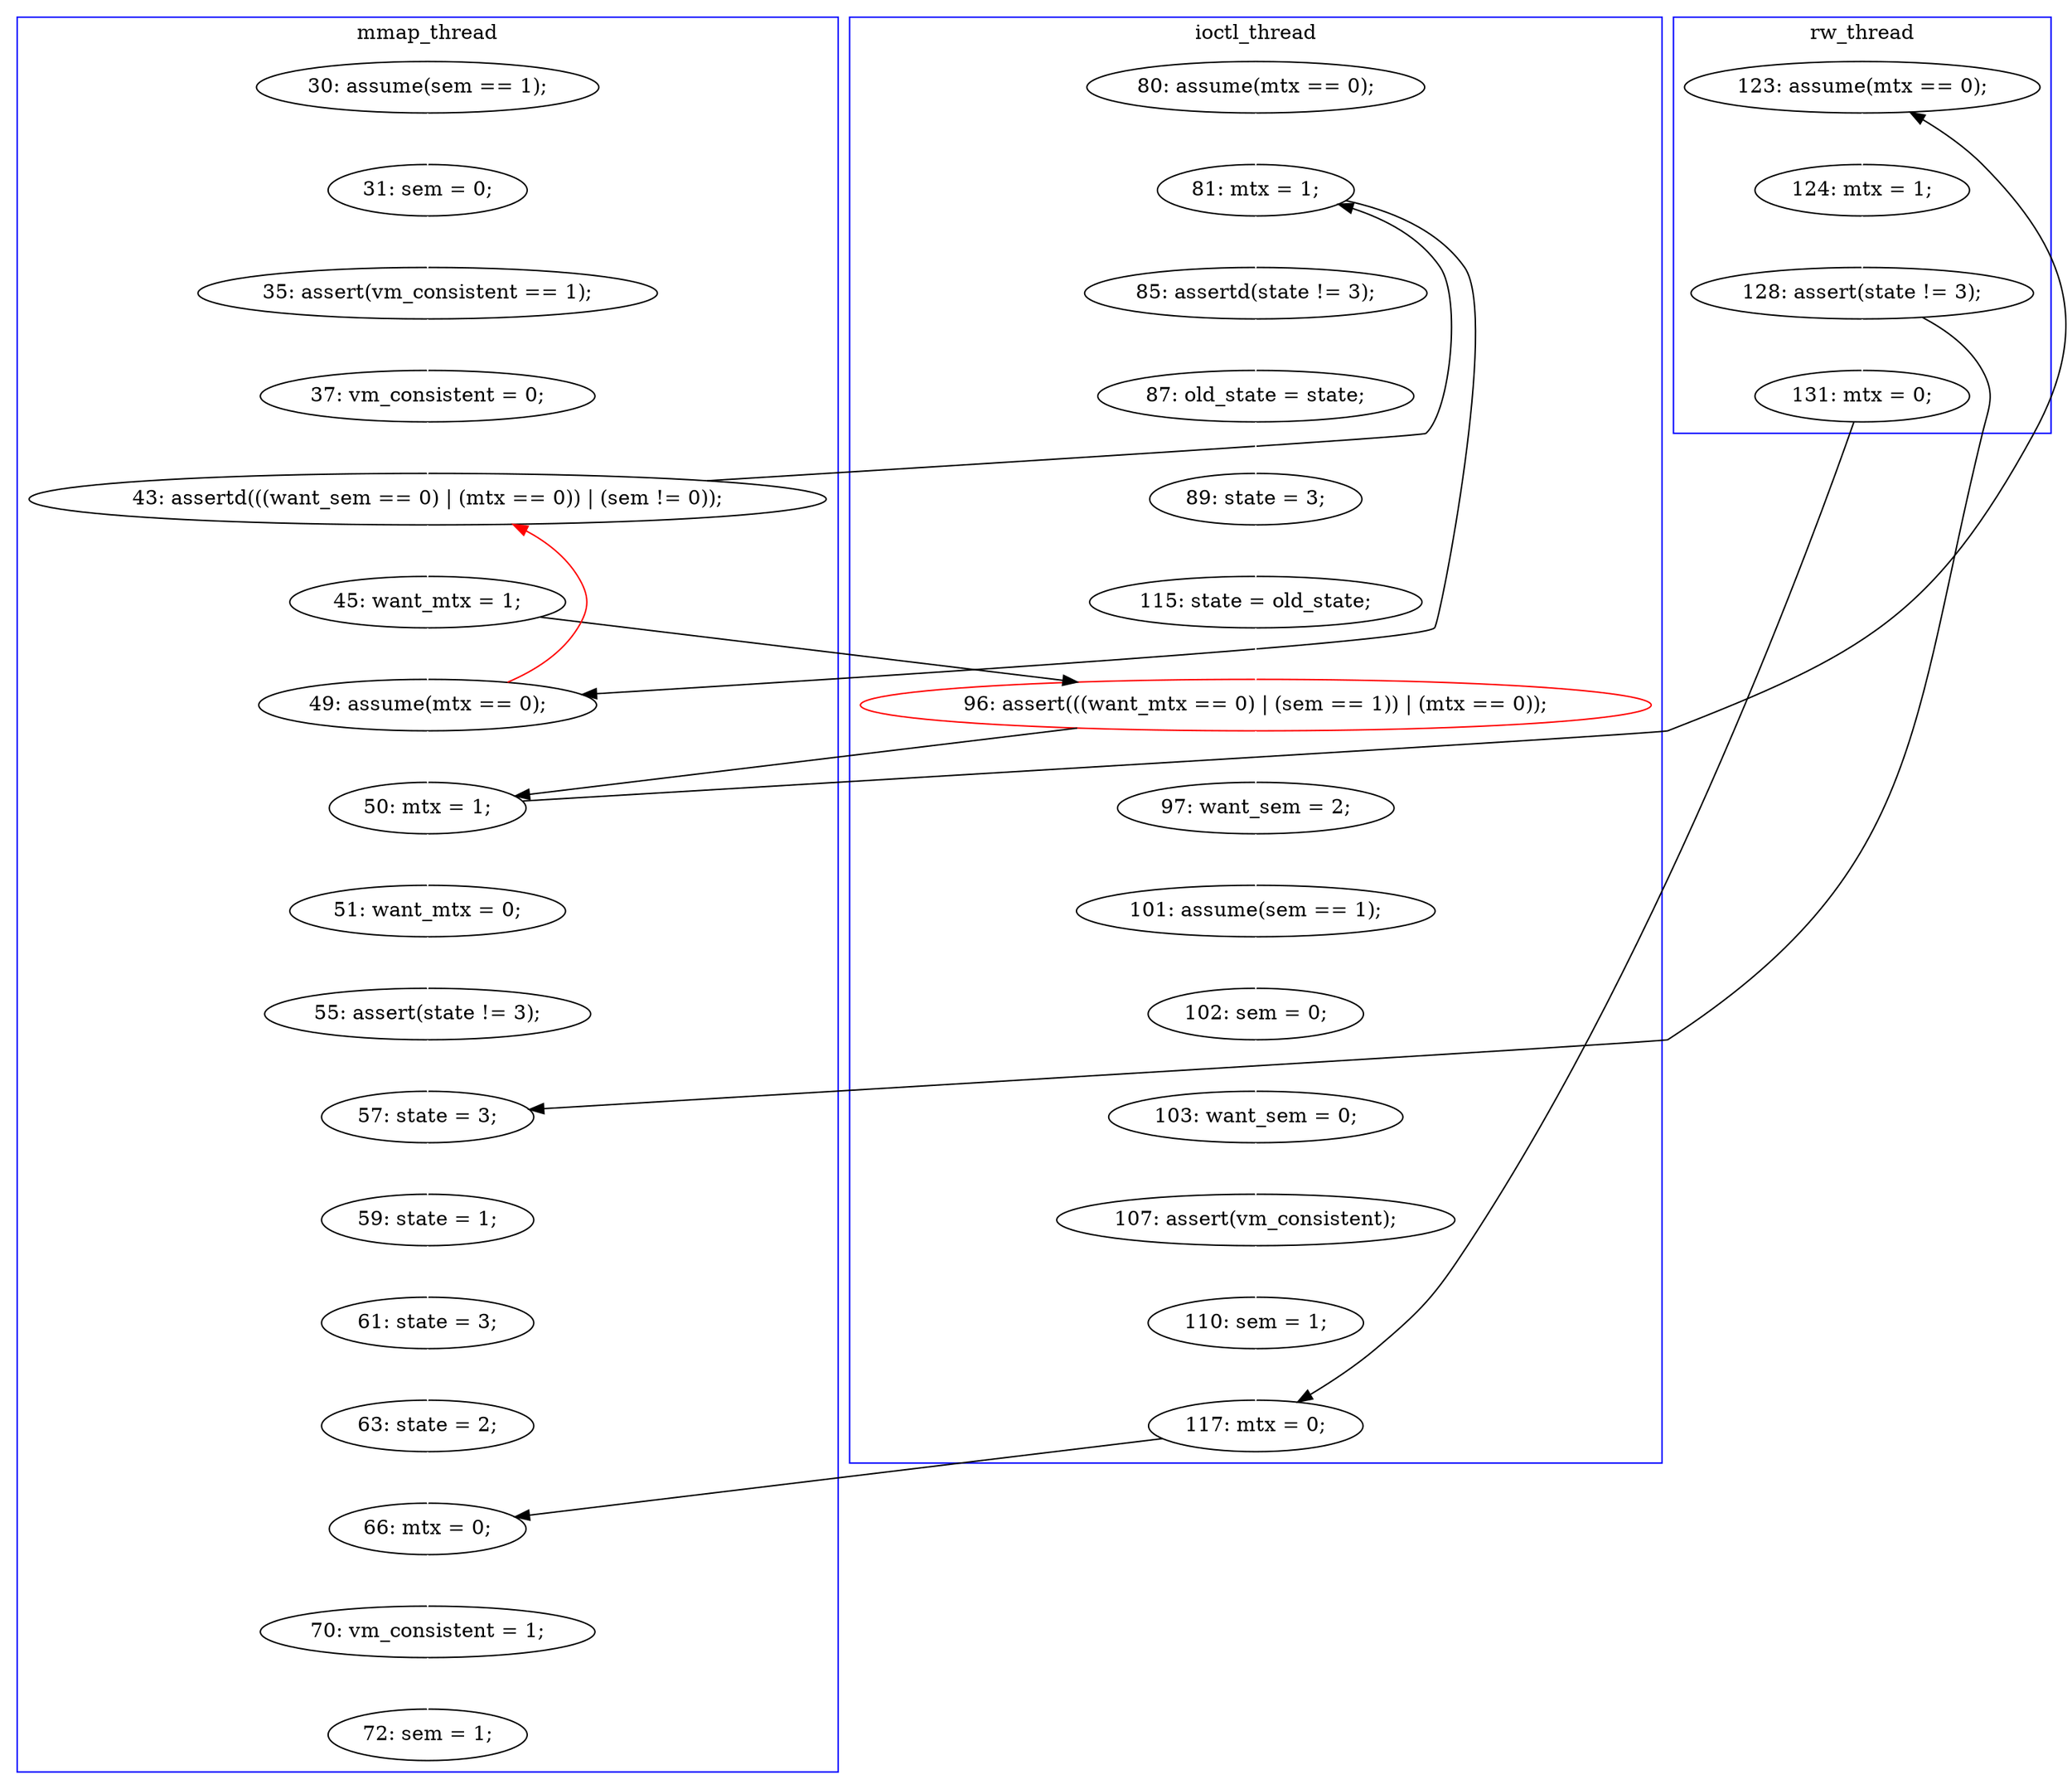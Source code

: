 digraph Counterexample {
	27 -> 36 [color = white, style = solid]
	11 -> 12 [color = white, style = solid]
	47 -> 50 [color = white, style = solid]
	26 -> 29 [color = black, style = solid, constraint = false]
	41 -> 43 [color = white, style = solid]
	17 -> 18 [color = white, style = solid]
	19 -> 20 [color = white, style = solid]
	29 -> 32 [color = black, style = solid, constraint = false]
	40 -> 44 [color = white, style = solid]
	24 -> 26 [color = white, style = solid]
	29 -> 30 [color = white, style = solid]
	43 -> 50 [color = black, style = solid, constraint = false]
	45 -> 47 [color = white, style = solid]
	42 -> 43 [color = black, style = solid, constraint = false]
	28 -> 17 [color = red, style = solid, constraint = false]
	37 -> 38 [color = white, style = solid]
	13 -> 14 [color = white, style = solid]
	35 -> 40 [color = white, style = solid]
	36 -> 37 [color = white, style = solid]
	38 -> 39 [color = white, style = solid]
	30 -> 35 [color = white, style = solid]
	12 -> 13 [color = white, style = solid]
	20 -> 21 [color = white, style = solid]
	51 -> 52 [color = white, style = solid]
	50 -> 51 [color = white, style = solid]
	20 -> 28 [color = black, style = solid, constraint = false]
	22 -> 23 [color = white, style = solid]
	28 -> 29 [color = white, style = solid]
	18 -> 28 [color = white, style = solid]
	18 -> 26 [color = black, style = solid, constraint = false]
	21 -> 22 [color = white, style = solid]
	32 -> 33 [color = white, style = solid]
	17 -> 20 [color = black, style = solid, constraint = false]
	34 -> 40 [color = black, style = solid, constraint = false]
	39 -> 41 [color = white, style = solid]
	23 -> 24 [color = white, style = solid]
	14 -> 17 [color = white, style = solid]
	26 -> 27 [color = white, style = solid]
	44 -> 45 [color = white, style = solid]
	33 -> 34 [color = white, style = solid]
	34 -> 42 [color = white, style = solid]
	subgraph cluster3 {
		label = rw_thread
		color = blue
		32  [label = "123: assume(mtx == 0);"]
		34  [label = "128: assert(state != 3);"]
		33  [label = "124: mtx = 1;"]
		42  [label = "131: mtx = 0;"]
	}
	subgraph cluster1 {
		label = mmap_thread
		color = blue
		11  [label = "30: assume(sem == 1);"]
		29  [label = "50: mtx = 1;"]
		52  [label = "72: sem = 1;"]
		35  [label = "55: assert(state != 3);"]
		44  [label = "59: state = 1;"]
		30  [label = "51: want_mtx = 0;"]
		45  [label = "61: state = 3;"]
		14  [label = "37: vm_consistent = 0;"]
		17  [label = "43: assertd(((want_sem == 0) | (mtx == 0)) | (sem != 0));"]
		47  [label = "63: state = 2;"]
		40  [label = "57: state = 3;"]
		50  [label = "66: mtx = 0;"]
		28  [label = "49: assume(mtx == 0);"]
		13  [label = "35: assert(vm_consistent == 1);"]
		18  [label = "45: want_mtx = 1;"]
		12  [label = "31: sem = 0;"]
		51  [label = "70: vm_consistent = 1;"]
	}
	subgraph cluster2 {
		label = ioctl_thread
		color = blue
		43  [label = "117: mtx = 0;"]
		20  [label = "81: mtx = 1;"]
		27  [label = "97: want_sem = 2;"]
		39  [label = "107: assert(vm_consistent);"]
		41  [label = "110: sem = 1;"]
		21  [label = "85: assertd(state != 3);"]
		19  [label = "80: assume(mtx == 0);"]
		26  [label = "96: assert(((want_mtx == 0) | (sem == 1)) | (mtx == 0));", color = red]
		24  [label = "115: state = old_state;"]
		36  [label = "101: assume(sem == 1);"]
		22  [label = "87: old_state = state;"]
		37  [label = "102: sem = 0;"]
		23  [label = "89: state = 3;"]
		38  [label = "103: want_sem = 0;"]
	}
}